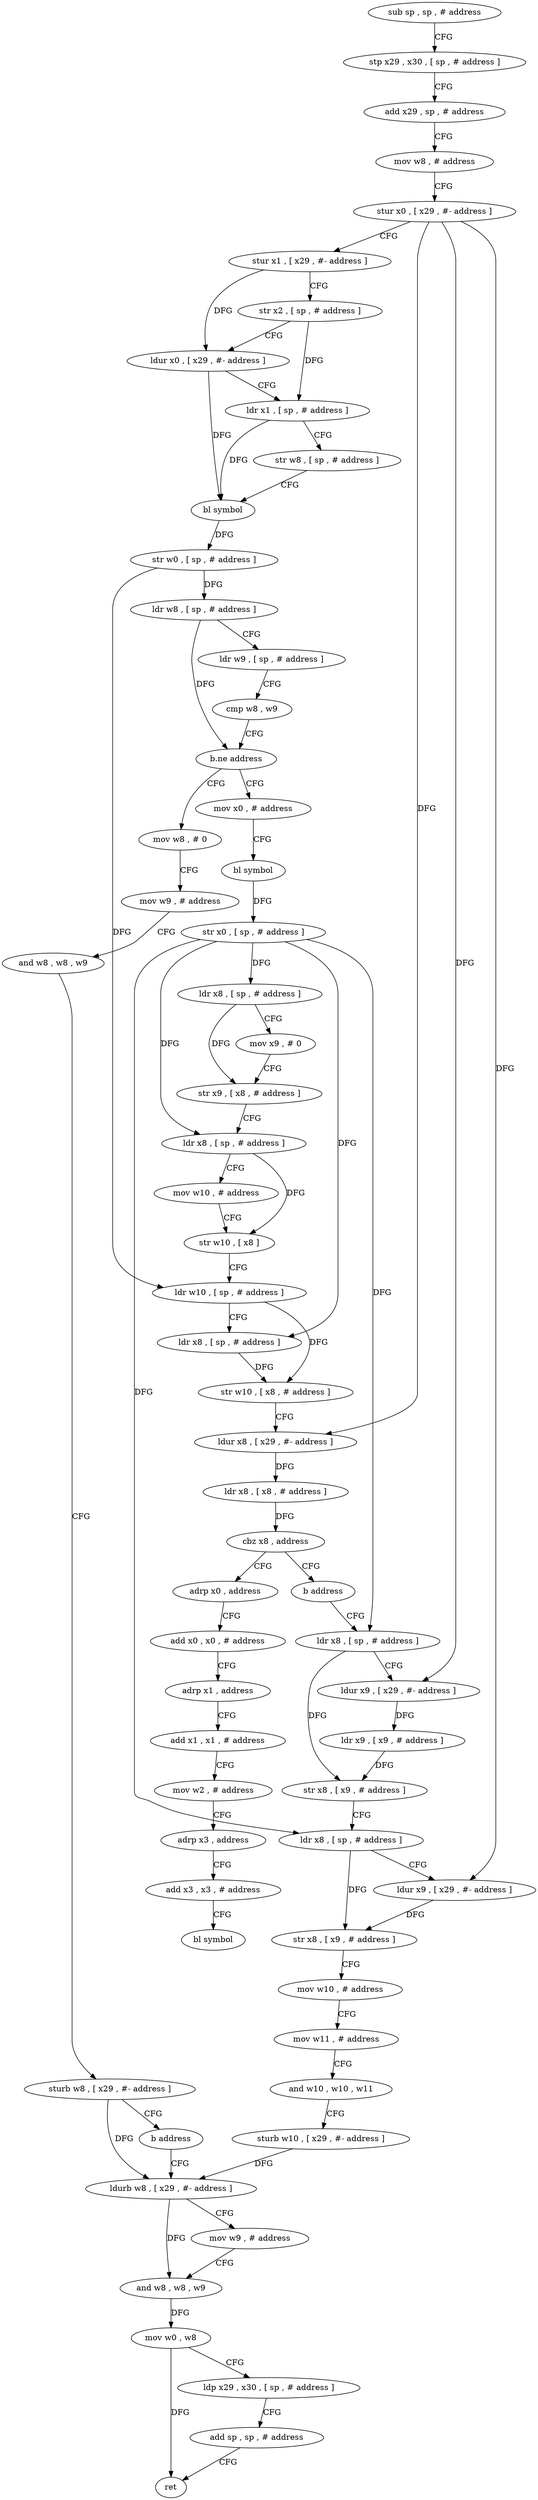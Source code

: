 digraph "func" {
"4209880" [label = "sub sp , sp , # address" ]
"4209884" [label = "stp x29 , x30 , [ sp , # address ]" ]
"4209888" [label = "add x29 , sp , # address" ]
"4209892" [label = "mov w8 , # address" ]
"4209896" [label = "stur x0 , [ x29 , #- address ]" ]
"4209900" [label = "stur x1 , [ x29 , #- address ]" ]
"4209904" [label = "str x2 , [ sp , # address ]" ]
"4209908" [label = "ldur x0 , [ x29 , #- address ]" ]
"4209912" [label = "ldr x1 , [ sp , # address ]" ]
"4209916" [label = "str w8 , [ sp , # address ]" ]
"4209920" [label = "bl symbol" ]
"4209924" [label = "str w0 , [ sp , # address ]" ]
"4209928" [label = "ldr w8 , [ sp , # address ]" ]
"4209932" [label = "ldr w9 , [ sp , # address ]" ]
"4209936" [label = "cmp w8 , w9" ]
"4209940" [label = "b.ne address" ]
"4209964" [label = "mov x0 , # address" ]
"4209944" [label = "mov w8 , # 0" ]
"4209968" [label = "bl symbol" ]
"4209972" [label = "str x0 , [ sp , # address ]" ]
"4209976" [label = "ldr x8 , [ sp , # address ]" ]
"4209980" [label = "mov x9 , # 0" ]
"4209984" [label = "str x9 , [ x8 , # address ]" ]
"4209988" [label = "ldr x8 , [ sp , # address ]" ]
"4209992" [label = "mov w10 , # address" ]
"4209996" [label = "str w10 , [ x8 ]" ]
"4210000" [label = "ldr w10 , [ sp , # address ]" ]
"4210004" [label = "ldr x8 , [ sp , # address ]" ]
"4210008" [label = "str w10 , [ x8 , # address ]" ]
"4210012" [label = "ldur x8 , [ x29 , #- address ]" ]
"4210016" [label = "ldr x8 , [ x8 , # address ]" ]
"4210020" [label = "cbz x8 , address" ]
"4210028" [label = "adrp x0 , address" ]
"4210024" [label = "b address" ]
"4209948" [label = "mov w9 , # address" ]
"4209952" [label = "and w8 , w8 , w9" ]
"4209956" [label = "sturb w8 , [ x29 , #- address ]" ]
"4209960" [label = "b address" ]
"4210104" [label = "ldurb w8 , [ x29 , #- address ]" ]
"4210032" [label = "add x0 , x0 , # address" ]
"4210036" [label = "adrp x1 , address" ]
"4210040" [label = "add x1 , x1 , # address" ]
"4210044" [label = "mov w2 , # address" ]
"4210048" [label = "adrp x3 , address" ]
"4210052" [label = "add x3 , x3 , # address" ]
"4210056" [label = "bl symbol" ]
"4210060" [label = "ldr x8 , [ sp , # address ]" ]
"4210108" [label = "mov w9 , # address" ]
"4210112" [label = "and w8 , w8 , w9" ]
"4210116" [label = "mov w0 , w8" ]
"4210120" [label = "ldp x29 , x30 , [ sp , # address ]" ]
"4210124" [label = "add sp , sp , # address" ]
"4210128" [label = "ret" ]
"4210064" [label = "ldur x9 , [ x29 , #- address ]" ]
"4210068" [label = "ldr x9 , [ x9 , # address ]" ]
"4210072" [label = "str x8 , [ x9 , # address ]" ]
"4210076" [label = "ldr x8 , [ sp , # address ]" ]
"4210080" [label = "ldur x9 , [ x29 , #- address ]" ]
"4210084" [label = "str x8 , [ x9 , # address ]" ]
"4210088" [label = "mov w10 , # address" ]
"4210092" [label = "mov w11 , # address" ]
"4210096" [label = "and w10 , w10 , w11" ]
"4210100" [label = "sturb w10 , [ x29 , #- address ]" ]
"4209880" -> "4209884" [ label = "CFG" ]
"4209884" -> "4209888" [ label = "CFG" ]
"4209888" -> "4209892" [ label = "CFG" ]
"4209892" -> "4209896" [ label = "CFG" ]
"4209896" -> "4209900" [ label = "CFG" ]
"4209896" -> "4210012" [ label = "DFG" ]
"4209896" -> "4210064" [ label = "DFG" ]
"4209896" -> "4210080" [ label = "DFG" ]
"4209900" -> "4209904" [ label = "CFG" ]
"4209900" -> "4209908" [ label = "DFG" ]
"4209904" -> "4209908" [ label = "CFG" ]
"4209904" -> "4209912" [ label = "DFG" ]
"4209908" -> "4209912" [ label = "CFG" ]
"4209908" -> "4209920" [ label = "DFG" ]
"4209912" -> "4209916" [ label = "CFG" ]
"4209912" -> "4209920" [ label = "DFG" ]
"4209916" -> "4209920" [ label = "CFG" ]
"4209920" -> "4209924" [ label = "DFG" ]
"4209924" -> "4209928" [ label = "DFG" ]
"4209924" -> "4210000" [ label = "DFG" ]
"4209928" -> "4209932" [ label = "CFG" ]
"4209928" -> "4209940" [ label = "DFG" ]
"4209932" -> "4209936" [ label = "CFG" ]
"4209936" -> "4209940" [ label = "CFG" ]
"4209940" -> "4209964" [ label = "CFG" ]
"4209940" -> "4209944" [ label = "CFG" ]
"4209964" -> "4209968" [ label = "CFG" ]
"4209944" -> "4209948" [ label = "CFG" ]
"4209968" -> "4209972" [ label = "DFG" ]
"4209972" -> "4209976" [ label = "DFG" ]
"4209972" -> "4209988" [ label = "DFG" ]
"4209972" -> "4210004" [ label = "DFG" ]
"4209972" -> "4210060" [ label = "DFG" ]
"4209972" -> "4210076" [ label = "DFG" ]
"4209976" -> "4209980" [ label = "CFG" ]
"4209976" -> "4209984" [ label = "DFG" ]
"4209980" -> "4209984" [ label = "CFG" ]
"4209984" -> "4209988" [ label = "CFG" ]
"4209988" -> "4209992" [ label = "CFG" ]
"4209988" -> "4209996" [ label = "DFG" ]
"4209992" -> "4209996" [ label = "CFG" ]
"4209996" -> "4210000" [ label = "CFG" ]
"4210000" -> "4210004" [ label = "CFG" ]
"4210000" -> "4210008" [ label = "DFG" ]
"4210004" -> "4210008" [ label = "DFG" ]
"4210008" -> "4210012" [ label = "CFG" ]
"4210012" -> "4210016" [ label = "DFG" ]
"4210016" -> "4210020" [ label = "DFG" ]
"4210020" -> "4210028" [ label = "CFG" ]
"4210020" -> "4210024" [ label = "CFG" ]
"4210028" -> "4210032" [ label = "CFG" ]
"4210024" -> "4210060" [ label = "CFG" ]
"4209948" -> "4209952" [ label = "CFG" ]
"4209952" -> "4209956" [ label = "CFG" ]
"4209956" -> "4209960" [ label = "CFG" ]
"4209956" -> "4210104" [ label = "DFG" ]
"4209960" -> "4210104" [ label = "CFG" ]
"4210104" -> "4210108" [ label = "CFG" ]
"4210104" -> "4210112" [ label = "DFG" ]
"4210032" -> "4210036" [ label = "CFG" ]
"4210036" -> "4210040" [ label = "CFG" ]
"4210040" -> "4210044" [ label = "CFG" ]
"4210044" -> "4210048" [ label = "CFG" ]
"4210048" -> "4210052" [ label = "CFG" ]
"4210052" -> "4210056" [ label = "CFG" ]
"4210060" -> "4210064" [ label = "CFG" ]
"4210060" -> "4210072" [ label = "DFG" ]
"4210108" -> "4210112" [ label = "CFG" ]
"4210112" -> "4210116" [ label = "DFG" ]
"4210116" -> "4210120" [ label = "CFG" ]
"4210116" -> "4210128" [ label = "DFG" ]
"4210120" -> "4210124" [ label = "CFG" ]
"4210124" -> "4210128" [ label = "CFG" ]
"4210064" -> "4210068" [ label = "DFG" ]
"4210068" -> "4210072" [ label = "DFG" ]
"4210072" -> "4210076" [ label = "CFG" ]
"4210076" -> "4210080" [ label = "CFG" ]
"4210076" -> "4210084" [ label = "DFG" ]
"4210080" -> "4210084" [ label = "DFG" ]
"4210084" -> "4210088" [ label = "CFG" ]
"4210088" -> "4210092" [ label = "CFG" ]
"4210092" -> "4210096" [ label = "CFG" ]
"4210096" -> "4210100" [ label = "CFG" ]
"4210100" -> "4210104" [ label = "DFG" ]
}
